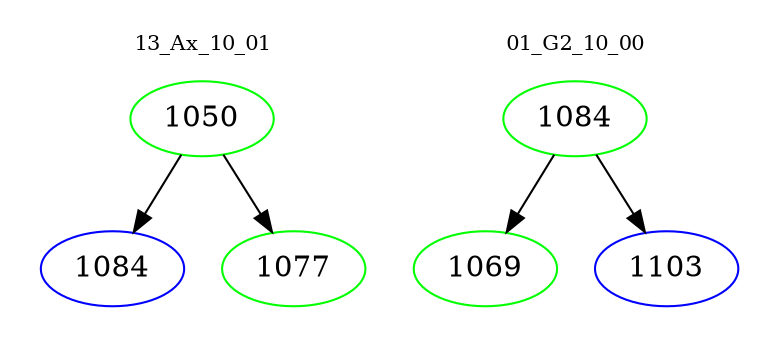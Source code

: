 digraph{
subgraph cluster_0 {
color = white
label = "13_Ax_10_01";
fontsize=10;
T0_1050 [label="1050", color="green"]
T0_1050 -> T0_1084 [color="black"]
T0_1084 [label="1084", color="blue"]
T0_1050 -> T0_1077 [color="black"]
T0_1077 [label="1077", color="green"]
}
subgraph cluster_1 {
color = white
label = "01_G2_10_00";
fontsize=10;
T1_1084 [label="1084", color="green"]
T1_1084 -> T1_1069 [color="black"]
T1_1069 [label="1069", color="green"]
T1_1084 -> T1_1103 [color="black"]
T1_1103 [label="1103", color="blue"]
}
}
